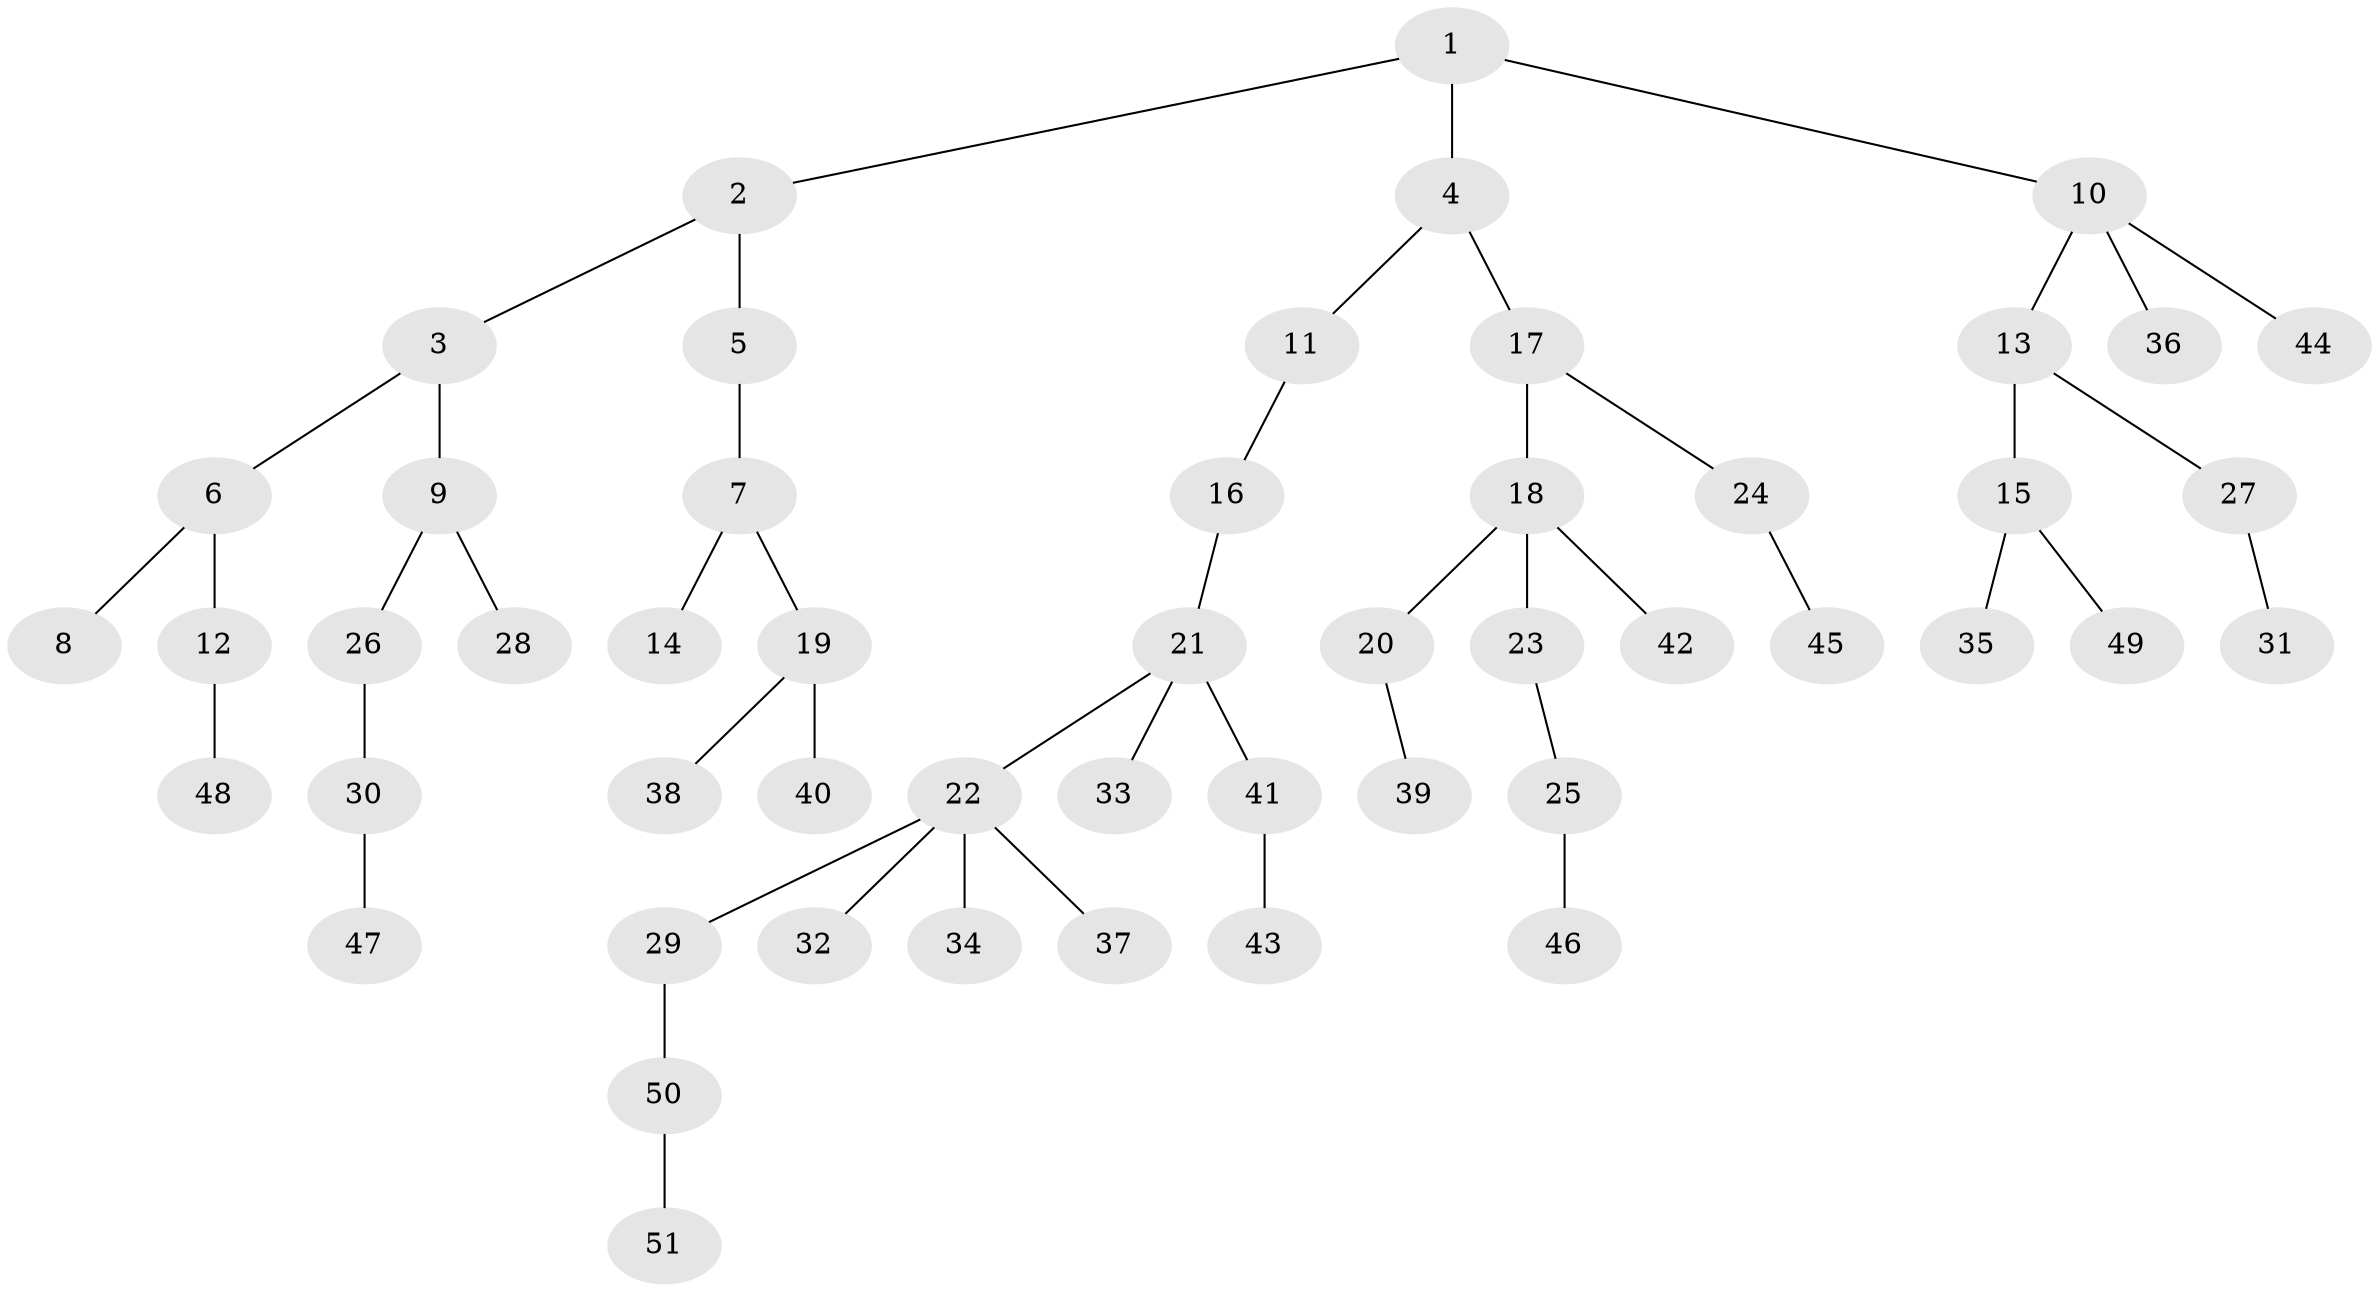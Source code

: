 // coarse degree distribution, {3: 0.23076923076923078, 4: 0.07692307692307693, 2: 0.23076923076923078, 1: 0.46153846153846156}
// Generated by graph-tools (version 1.1) at 2025/37/03/04/25 23:37:24]
// undirected, 51 vertices, 50 edges
graph export_dot {
  node [color=gray90,style=filled];
  1;
  2;
  3;
  4;
  5;
  6;
  7;
  8;
  9;
  10;
  11;
  12;
  13;
  14;
  15;
  16;
  17;
  18;
  19;
  20;
  21;
  22;
  23;
  24;
  25;
  26;
  27;
  28;
  29;
  30;
  31;
  32;
  33;
  34;
  35;
  36;
  37;
  38;
  39;
  40;
  41;
  42;
  43;
  44;
  45;
  46;
  47;
  48;
  49;
  50;
  51;
  1 -- 2;
  1 -- 4;
  1 -- 10;
  2 -- 3;
  2 -- 5;
  3 -- 6;
  3 -- 9;
  4 -- 11;
  4 -- 17;
  5 -- 7;
  6 -- 8;
  6 -- 12;
  7 -- 14;
  7 -- 19;
  9 -- 26;
  9 -- 28;
  10 -- 13;
  10 -- 36;
  10 -- 44;
  11 -- 16;
  12 -- 48;
  13 -- 15;
  13 -- 27;
  15 -- 35;
  15 -- 49;
  16 -- 21;
  17 -- 18;
  17 -- 24;
  18 -- 20;
  18 -- 23;
  18 -- 42;
  19 -- 38;
  19 -- 40;
  20 -- 39;
  21 -- 22;
  21 -- 33;
  21 -- 41;
  22 -- 29;
  22 -- 32;
  22 -- 34;
  22 -- 37;
  23 -- 25;
  24 -- 45;
  25 -- 46;
  26 -- 30;
  27 -- 31;
  29 -- 50;
  30 -- 47;
  41 -- 43;
  50 -- 51;
}

